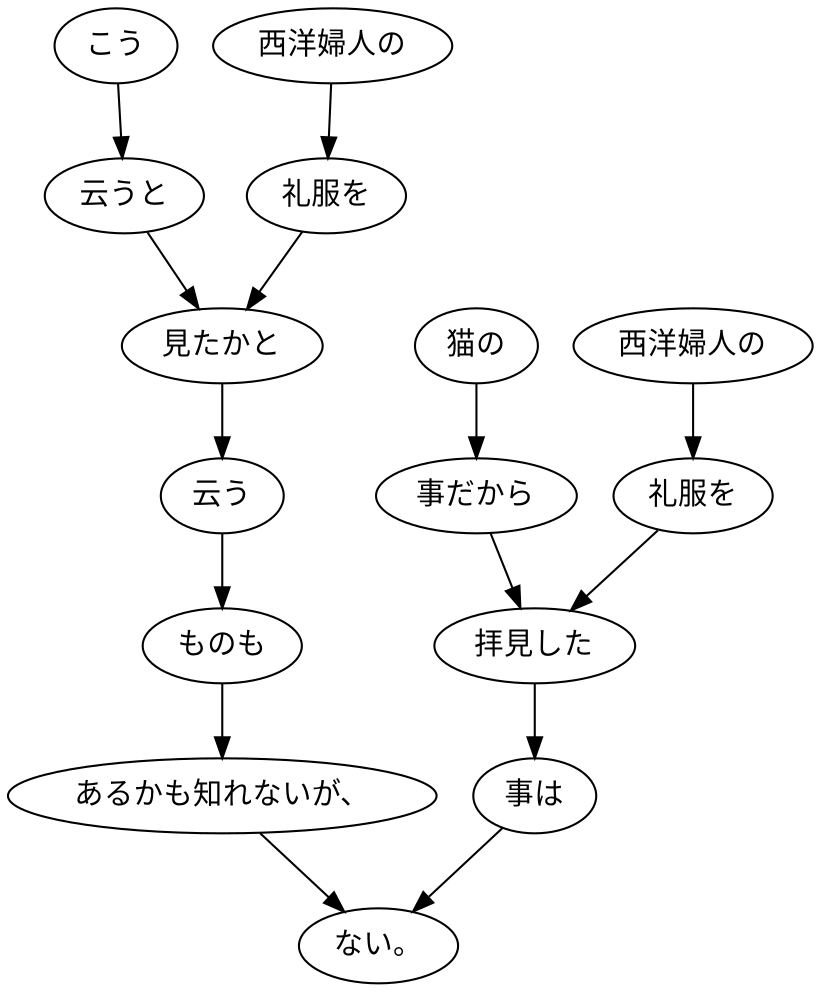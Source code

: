 digraph graph4281 {
	node0 [label="こう"];
	node1 [label="云うと"];
	node2 [label="西洋婦人の"];
	node3 [label="礼服を"];
	node4 [label="見たかと"];
	node5 [label="云う"];
	node6 [label="ものも"];
	node7 [label="あるかも知れないが、"];
	node8 [label="猫の"];
	node9 [label="事だから"];
	node10 [label="西洋婦人の"];
	node11 [label="礼服を"];
	node12 [label="拝見した"];
	node13 [label="事は"];
	node14 [label="ない。"];
	node0 -> node1;
	node1 -> node4;
	node2 -> node3;
	node3 -> node4;
	node4 -> node5;
	node5 -> node6;
	node6 -> node7;
	node7 -> node14;
	node8 -> node9;
	node9 -> node12;
	node10 -> node11;
	node11 -> node12;
	node12 -> node13;
	node13 -> node14;
}
